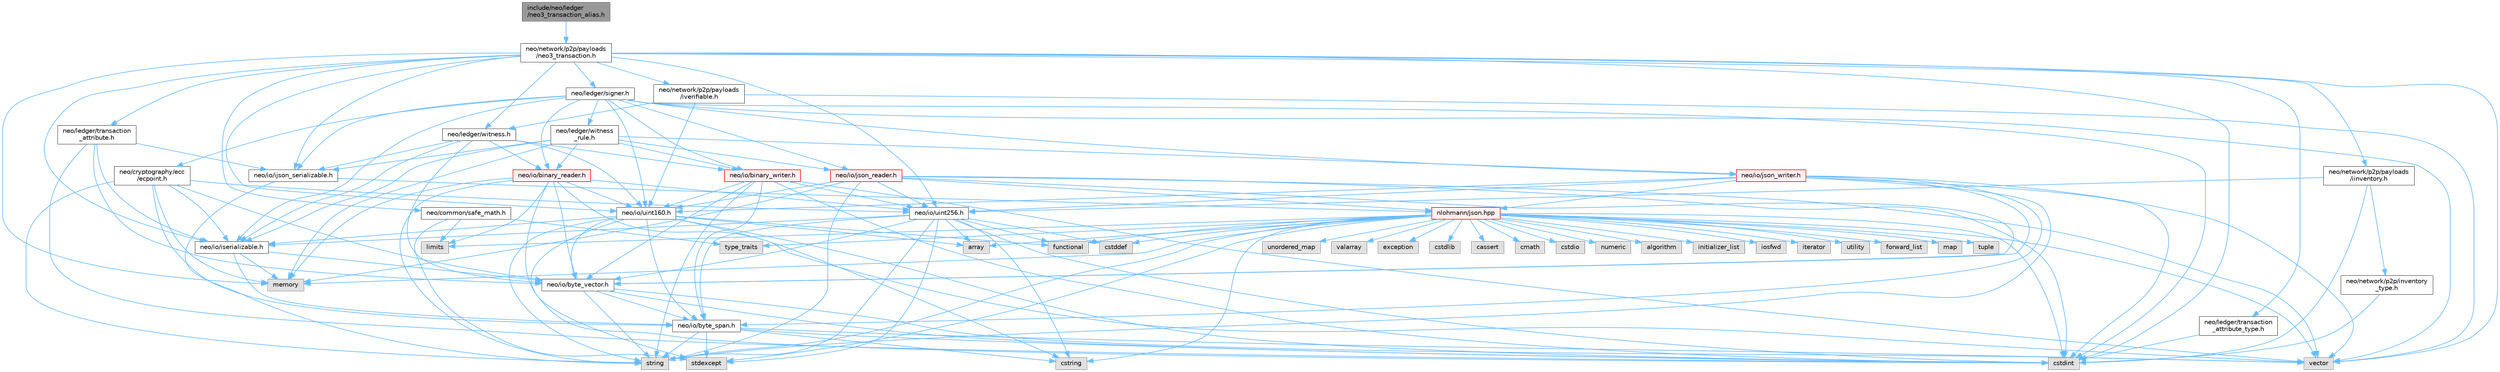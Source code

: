 digraph "include/neo/ledger/neo3_transaction_alias.h"
{
 // LATEX_PDF_SIZE
  bgcolor="transparent";
  edge [fontname=Helvetica,fontsize=10,labelfontname=Helvetica,labelfontsize=10];
  node [fontname=Helvetica,fontsize=10,shape=box,height=0.2,width=0.4];
  Node1 [id="Node000001",label="include/neo/ledger\l/neo3_transaction_alias.h",height=0.2,width=0.4,color="gray40", fillcolor="grey60", style="filled", fontcolor="black",tooltip=" "];
  Node1 -> Node2 [id="edge1_Node000001_Node000002",color="steelblue1",style="solid",tooltip=" "];
  Node2 [id="Node000002",label="neo/network/p2p/payloads\l/neo3_transaction.h",height=0.2,width=0.4,color="grey40", fillcolor="white", style="filled",URL="$neo3__transaction_8h.html",tooltip=" "];
  Node2 -> Node3 [id="edge2_Node000002_Node000003",color="steelblue1",style="solid",tooltip=" "];
  Node3 [id="Node000003",label="neo/common/safe_math.h",height=0.2,width=0.4,color="grey40", fillcolor="white", style="filled",URL="$safe__math_8h.html",tooltip=" "];
  Node3 -> Node4 [id="edge3_Node000003_Node000004",color="steelblue1",style="solid",tooltip=" "];
  Node4 [id="Node000004",label="limits",height=0.2,width=0.4,color="grey60", fillcolor="#E0E0E0", style="filled",tooltip=" "];
  Node3 -> Node5 [id="edge4_Node000003_Node000005",color="steelblue1",style="solid",tooltip=" "];
  Node5 [id="Node000005",label="stdexcept",height=0.2,width=0.4,color="grey60", fillcolor="#E0E0E0", style="filled",tooltip=" "];
  Node3 -> Node6 [id="edge5_Node000003_Node000006",color="steelblue1",style="solid",tooltip=" "];
  Node6 [id="Node000006",label="type_traits",height=0.2,width=0.4,color="grey60", fillcolor="#E0E0E0", style="filled",tooltip=" "];
  Node2 -> Node7 [id="edge6_Node000002_Node000007",color="steelblue1",style="solid",tooltip=" "];
  Node7 [id="Node000007",label="neo/io/ijson_serializable.h",height=0.2,width=0.4,color="grey40", fillcolor="white", style="filled",URL="$ijson__serializable_8h.html",tooltip=" "];
  Node7 -> Node8 [id="edge7_Node000007_Node000008",color="steelblue1",style="solid",tooltip=" "];
  Node8 [id="Node000008",label="nlohmann/json.hpp",height=0.2,width=0.4,color="red", fillcolor="#FFF0F0", style="filled",URL="$json_8hpp.html",tooltip=" "];
  Node8 -> Node9 [id="edge8_Node000008_Node000009",color="steelblue1",style="solid",tooltip=" "];
  Node9 [id="Node000009",label="algorithm",height=0.2,width=0.4,color="grey60", fillcolor="#E0E0E0", style="filled",tooltip=" "];
  Node8 -> Node10 [id="edge9_Node000008_Node000010",color="steelblue1",style="solid",tooltip=" "];
  Node10 [id="Node000010",label="cstddef",height=0.2,width=0.4,color="grey60", fillcolor="#E0E0E0", style="filled",tooltip=" "];
  Node8 -> Node11 [id="edge10_Node000008_Node000011",color="steelblue1",style="solid",tooltip=" "];
  Node11 [id="Node000011",label="functional",height=0.2,width=0.4,color="grey60", fillcolor="#E0E0E0", style="filled",tooltip=" "];
  Node8 -> Node12 [id="edge11_Node000008_Node000012",color="steelblue1",style="solid",tooltip=" "];
  Node12 [id="Node000012",label="initializer_list",height=0.2,width=0.4,color="grey60", fillcolor="#E0E0E0", style="filled",tooltip=" "];
  Node8 -> Node13 [id="edge12_Node000008_Node000013",color="steelblue1",style="solid",tooltip=" "];
  Node13 [id="Node000013",label="iosfwd",height=0.2,width=0.4,color="grey60", fillcolor="#E0E0E0", style="filled",tooltip=" "];
  Node8 -> Node14 [id="edge13_Node000008_Node000014",color="steelblue1",style="solid",tooltip=" "];
  Node14 [id="Node000014",label="iterator",height=0.2,width=0.4,color="grey60", fillcolor="#E0E0E0", style="filled",tooltip=" "];
  Node8 -> Node15 [id="edge14_Node000008_Node000015",color="steelblue1",style="solid",tooltip=" "];
  Node15 [id="Node000015",label="memory",height=0.2,width=0.4,color="grey60", fillcolor="#E0E0E0", style="filled",tooltip=" "];
  Node8 -> Node16 [id="edge15_Node000008_Node000016",color="steelblue1",style="solid",tooltip=" "];
  Node16 [id="Node000016",label="string",height=0.2,width=0.4,color="grey60", fillcolor="#E0E0E0", style="filled",tooltip=" "];
  Node8 -> Node17 [id="edge16_Node000008_Node000017",color="steelblue1",style="solid",tooltip=" "];
  Node17 [id="Node000017",label="utility",height=0.2,width=0.4,color="grey60", fillcolor="#E0E0E0", style="filled",tooltip=" "];
  Node8 -> Node18 [id="edge17_Node000008_Node000018",color="steelblue1",style="solid",tooltip=" "];
  Node18 [id="Node000018",label="vector",height=0.2,width=0.4,color="grey60", fillcolor="#E0E0E0", style="filled",tooltip=" "];
  Node8 -> Node19 [id="edge18_Node000008_Node000019",color="steelblue1",style="solid",tooltip=" "];
  Node19 [id="Node000019",label="array",height=0.2,width=0.4,color="grey60", fillcolor="#E0E0E0", style="filled",tooltip=" "];
  Node8 -> Node20 [id="edge19_Node000008_Node000020",color="steelblue1",style="solid",tooltip=" "];
  Node20 [id="Node000020",label="forward_list",height=0.2,width=0.4,color="grey60", fillcolor="#E0E0E0", style="filled",tooltip=" "];
  Node8 -> Node21 [id="edge20_Node000008_Node000021",color="steelblue1",style="solid",tooltip=" "];
  Node21 [id="Node000021",label="map",height=0.2,width=0.4,color="grey60", fillcolor="#E0E0E0", style="filled",tooltip=" "];
  Node8 -> Node22 [id="edge21_Node000008_Node000022",color="steelblue1",style="solid",tooltip=" "];
  Node22 [id="Node000022",label="tuple",height=0.2,width=0.4,color="grey60", fillcolor="#E0E0E0", style="filled",tooltip=" "];
  Node8 -> Node6 [id="edge22_Node000008_Node000006",color="steelblue1",style="solid",tooltip=" "];
  Node8 -> Node23 [id="edge23_Node000008_Node000023",color="steelblue1",style="solid",tooltip=" "];
  Node23 [id="Node000023",label="unordered_map",height=0.2,width=0.4,color="grey60", fillcolor="#E0E0E0", style="filled",tooltip=" "];
  Node8 -> Node24 [id="edge24_Node000008_Node000024",color="steelblue1",style="solid",tooltip=" "];
  Node24 [id="Node000024",label="valarray",height=0.2,width=0.4,color="grey60", fillcolor="#E0E0E0", style="filled",tooltip=" "];
  Node8 -> Node25 [id="edge25_Node000008_Node000025",color="steelblue1",style="solid",tooltip=" "];
  Node25 [id="Node000025",label="exception",height=0.2,width=0.4,color="grey60", fillcolor="#E0E0E0", style="filled",tooltip=" "];
  Node8 -> Node5 [id="edge26_Node000008_Node000005",color="steelblue1",style="solid",tooltip=" "];
  Node8 -> Node26 [id="edge27_Node000008_Node000026",color="steelblue1",style="solid",tooltip=" "];
  Node26 [id="Node000026",label="cstdint",height=0.2,width=0.4,color="grey60", fillcolor="#E0E0E0", style="filled",tooltip=" "];
  Node8 -> Node27 [id="edge28_Node000008_Node000027",color="steelblue1",style="solid",tooltip=" "];
  Node27 [id="Node000027",label="cstdlib",height=0.2,width=0.4,color="grey60", fillcolor="#E0E0E0", style="filled",tooltip=" "];
  Node8 -> Node28 [id="edge29_Node000008_Node000028",color="steelblue1",style="solid",tooltip=" "];
  Node28 [id="Node000028",label="cassert",height=0.2,width=0.4,color="grey60", fillcolor="#E0E0E0", style="filled",tooltip=" "];
  Node8 -> Node4 [id="edge30_Node000008_Node000004",color="steelblue1",style="solid",tooltip=" "];
  Node8 -> Node29 [id="edge31_Node000008_Node000029",color="steelblue1",style="solid",tooltip=" "];
  Node29 [id="Node000029",label="cstring",height=0.2,width=0.4,color="grey60", fillcolor="#E0E0E0", style="filled",tooltip=" "];
  Node8 -> Node30 [id="edge32_Node000008_Node000030",color="steelblue1",style="solid",tooltip=" "];
  Node30 [id="Node000030",label="cmath",height=0.2,width=0.4,color="grey60", fillcolor="#E0E0E0", style="filled",tooltip=" "];
  Node8 -> Node31 [id="edge33_Node000008_Node000031",color="steelblue1",style="solid",tooltip=" "];
  Node31 [id="Node000031",label="cstdio",height=0.2,width=0.4,color="grey60", fillcolor="#E0E0E0", style="filled",tooltip=" "];
  Node8 -> Node32 [id="edge34_Node000008_Node000032",color="steelblue1",style="solid",tooltip=" "];
  Node32 [id="Node000032",label="numeric",height=0.2,width=0.4,color="grey60", fillcolor="#E0E0E0", style="filled",tooltip=" "];
  Node7 -> Node16 [id="edge35_Node000007_Node000016",color="steelblue1",style="solid",tooltip=" "];
  Node2 -> Node40 [id="edge36_Node000002_Node000040",color="steelblue1",style="solid",tooltip=" "];
  Node40 [id="Node000040",label="neo/io/iserializable.h",height=0.2,width=0.4,color="grey40", fillcolor="white", style="filled",URL="$iserializable_8h.html",tooltip=" "];
  Node40 -> Node41 [id="edge37_Node000040_Node000041",color="steelblue1",style="solid",tooltip=" "];
  Node41 [id="Node000041",label="neo/io/byte_span.h",height=0.2,width=0.4,color="grey40", fillcolor="white", style="filled",URL="$io_2byte__span_8h.html",tooltip=" "];
  Node41 -> Node26 [id="edge38_Node000041_Node000026",color="steelblue1",style="solid",tooltip=" "];
  Node41 -> Node29 [id="edge39_Node000041_Node000029",color="steelblue1",style="solid",tooltip=" "];
  Node41 -> Node5 [id="edge40_Node000041_Node000005",color="steelblue1",style="solid",tooltip=" "];
  Node41 -> Node16 [id="edge41_Node000041_Node000016",color="steelblue1",style="solid",tooltip=" "];
  Node41 -> Node18 [id="edge42_Node000041_Node000018",color="steelblue1",style="solid",tooltip=" "];
  Node40 -> Node42 [id="edge43_Node000040_Node000042",color="steelblue1",style="solid",tooltip=" "];
  Node42 [id="Node000042",label="neo/io/byte_vector.h",height=0.2,width=0.4,color="grey40", fillcolor="white", style="filled",URL="$io_2byte__vector_8h.html",tooltip=" "];
  Node42 -> Node41 [id="edge44_Node000042_Node000041",color="steelblue1",style="solid",tooltip=" "];
  Node42 -> Node26 [id="edge45_Node000042_Node000026",color="steelblue1",style="solid",tooltip=" "];
  Node42 -> Node16 [id="edge46_Node000042_Node000016",color="steelblue1",style="solid",tooltip=" "];
  Node42 -> Node18 [id="edge47_Node000042_Node000018",color="steelblue1",style="solid",tooltip=" "];
  Node40 -> Node15 [id="edge48_Node000040_Node000015",color="steelblue1",style="solid",tooltip=" "];
  Node2 -> Node43 [id="edge49_Node000002_Node000043",color="steelblue1",style="solid",tooltip=" "];
  Node43 [id="Node000043",label="neo/io/uint160.h",height=0.2,width=0.4,color="grey40", fillcolor="white", style="filled",URL="$uint160_8h.html",tooltip=" "];
  Node43 -> Node41 [id="edge50_Node000043_Node000041",color="steelblue1",style="solid",tooltip=" "];
  Node43 -> Node42 [id="edge51_Node000043_Node000042",color="steelblue1",style="solid",tooltip=" "];
  Node43 -> Node40 [id="edge52_Node000043_Node000040",color="steelblue1",style="solid",tooltip=" "];
  Node43 -> Node19 [id="edge53_Node000043_Node000019",color="steelblue1",style="solid",tooltip=" "];
  Node43 -> Node26 [id="edge54_Node000043_Node000026",color="steelblue1",style="solid",tooltip=" "];
  Node43 -> Node29 [id="edge55_Node000043_Node000029",color="steelblue1",style="solid",tooltip=" "];
  Node43 -> Node11 [id="edge56_Node000043_Node000011",color="steelblue1",style="solid",tooltip=" "];
  Node43 -> Node5 [id="edge57_Node000043_Node000005",color="steelblue1",style="solid",tooltip=" "];
  Node43 -> Node16 [id="edge58_Node000043_Node000016",color="steelblue1",style="solid",tooltip=" "];
  Node2 -> Node44 [id="edge59_Node000002_Node000044",color="steelblue1",style="solid",tooltip=" "];
  Node44 [id="Node000044",label="neo/io/uint256.h",height=0.2,width=0.4,color="grey40", fillcolor="white", style="filled",URL="$uint256_8h.html",tooltip=" "];
  Node44 -> Node41 [id="edge60_Node000044_Node000041",color="steelblue1",style="solid",tooltip=" "];
  Node44 -> Node42 [id="edge61_Node000044_Node000042",color="steelblue1",style="solid",tooltip=" "];
  Node44 -> Node40 [id="edge62_Node000044_Node000040",color="steelblue1",style="solid",tooltip=" "];
  Node44 -> Node19 [id="edge63_Node000044_Node000019",color="steelblue1",style="solid",tooltip=" "];
  Node44 -> Node10 [id="edge64_Node000044_Node000010",color="steelblue1",style="solid",tooltip=" "];
  Node44 -> Node26 [id="edge65_Node000044_Node000026",color="steelblue1",style="solid",tooltip=" "];
  Node44 -> Node29 [id="edge66_Node000044_Node000029",color="steelblue1",style="solid",tooltip=" "];
  Node44 -> Node11 [id="edge67_Node000044_Node000011",color="steelblue1",style="solid",tooltip=" "];
  Node44 -> Node5 [id="edge68_Node000044_Node000005",color="steelblue1",style="solid",tooltip=" "];
  Node44 -> Node16 [id="edge69_Node000044_Node000016",color="steelblue1",style="solid",tooltip=" "];
  Node2 -> Node45 [id="edge70_Node000002_Node000045",color="steelblue1",style="solid",tooltip=" "];
  Node45 [id="Node000045",label="neo/ledger/signer.h",height=0.2,width=0.4,color="grey40", fillcolor="white", style="filled",URL="$signer_8h.html",tooltip=" "];
  Node45 -> Node46 [id="edge71_Node000045_Node000046",color="steelblue1",style="solid",tooltip=" "];
  Node46 [id="Node000046",label="neo/cryptography/ecc\l/ecpoint.h",height=0.2,width=0.4,color="grey40", fillcolor="white", style="filled",URL="$ecpoint_8h.html",tooltip=" "];
  Node46 -> Node41 [id="edge72_Node000046_Node000041",color="steelblue1",style="solid",tooltip=" "];
  Node46 -> Node42 [id="edge73_Node000046_Node000042",color="steelblue1",style="solid",tooltip=" "];
  Node46 -> Node40 [id="edge74_Node000046_Node000040",color="steelblue1",style="solid",tooltip=" "];
  Node46 -> Node44 [id="edge75_Node000046_Node000044",color="steelblue1",style="solid",tooltip=" "];
  Node46 -> Node15 [id="edge76_Node000046_Node000015",color="steelblue1",style="solid",tooltip=" "];
  Node46 -> Node16 [id="edge77_Node000046_Node000016",color="steelblue1",style="solid",tooltip=" "];
  Node45 -> Node47 [id="edge78_Node000045_Node000047",color="steelblue1",style="solid",tooltip=" "];
  Node47 [id="Node000047",label="neo/io/binary_reader.h",height=0.2,width=0.4,color="red", fillcolor="#FFF0F0", style="filled",URL="$binary__reader_8h.html",tooltip=" "];
  Node47 -> Node42 [id="edge79_Node000047_Node000042",color="steelblue1",style="solid",tooltip=" "];
  Node47 -> Node43 [id="edge80_Node000047_Node000043",color="steelblue1",style="solid",tooltip=" "];
  Node47 -> Node44 [id="edge81_Node000047_Node000044",color="steelblue1",style="solid",tooltip=" "];
  Node47 -> Node26 [id="edge82_Node000047_Node000026",color="steelblue1",style="solid",tooltip=" "];
  Node47 -> Node4 [id="edge83_Node000047_Node000004",color="steelblue1",style="solid",tooltip=" "];
  Node47 -> Node15 [id="edge84_Node000047_Node000015",color="steelblue1",style="solid",tooltip=" "];
  Node47 -> Node16 [id="edge85_Node000047_Node000016",color="steelblue1",style="solid",tooltip=" "];
  Node47 -> Node18 [id="edge86_Node000047_Node000018",color="steelblue1",style="solid",tooltip=" "];
  Node45 -> Node50 [id="edge87_Node000045_Node000050",color="steelblue1",style="solid",tooltip=" "];
  Node50 [id="Node000050",label="neo/io/binary_writer.h",height=0.2,width=0.4,color="red", fillcolor="#FFF0F0", style="filled",URL="$binary__writer_8h.html",tooltip=" "];
  Node50 -> Node41 [id="edge88_Node000050_Node000041",color="steelblue1",style="solid",tooltip=" "];
  Node50 -> Node42 [id="edge89_Node000050_Node000042",color="steelblue1",style="solid",tooltip=" "];
  Node50 -> Node43 [id="edge90_Node000050_Node000043",color="steelblue1",style="solid",tooltip=" "];
  Node50 -> Node44 [id="edge91_Node000050_Node000044",color="steelblue1",style="solid",tooltip=" "];
  Node50 -> Node26 [id="edge92_Node000050_Node000026",color="steelblue1",style="solid",tooltip=" "];
  Node50 -> Node16 [id="edge93_Node000050_Node000016",color="steelblue1",style="solid",tooltip=" "];
  Node50 -> Node18 [id="edge94_Node000050_Node000018",color="steelblue1",style="solid",tooltip=" "];
  Node45 -> Node7 [id="edge95_Node000045_Node000007",color="steelblue1",style="solid",tooltip=" "];
  Node45 -> Node40 [id="edge96_Node000045_Node000040",color="steelblue1",style="solid",tooltip=" "];
  Node45 -> Node51 [id="edge97_Node000045_Node000051",color="steelblue1",style="solid",tooltip=" "];
  Node51 [id="Node000051",label="neo/io/json_reader.h",height=0.2,width=0.4,color="red", fillcolor="#FFF0F0", style="filled",URL="$json__reader_8h.html",tooltip=" "];
  Node51 -> Node42 [id="edge98_Node000051_Node000042",color="steelblue1",style="solid",tooltip=" "];
  Node51 -> Node43 [id="edge99_Node000051_Node000043",color="steelblue1",style="solid",tooltip=" "];
  Node51 -> Node44 [id="edge100_Node000051_Node000044",color="steelblue1",style="solid",tooltip=" "];
  Node51 -> Node26 [id="edge101_Node000051_Node000026",color="steelblue1",style="solid",tooltip=" "];
  Node51 -> Node15 [id="edge102_Node000051_Node000015",color="steelblue1",style="solid",tooltip=" "];
  Node51 -> Node8 [id="edge103_Node000051_Node000008",color="steelblue1",style="solid",tooltip=" "];
  Node51 -> Node16 [id="edge104_Node000051_Node000016",color="steelblue1",style="solid",tooltip=" "];
  Node51 -> Node18 [id="edge105_Node000051_Node000018",color="steelblue1",style="solid",tooltip=" "];
  Node45 -> Node53 [id="edge106_Node000045_Node000053",color="steelblue1",style="solid",tooltip=" "];
  Node53 [id="Node000053",label="neo/io/json_writer.h",height=0.2,width=0.4,color="red", fillcolor="#FFF0F0", style="filled",URL="$json__writer_8h.html",tooltip=" "];
  Node53 -> Node41 [id="edge107_Node000053_Node000041",color="steelblue1",style="solid",tooltip=" "];
  Node53 -> Node42 [id="edge108_Node000053_Node000042",color="steelblue1",style="solid",tooltip=" "];
  Node53 -> Node43 [id="edge109_Node000053_Node000043",color="steelblue1",style="solid",tooltip=" "];
  Node53 -> Node44 [id="edge110_Node000053_Node000044",color="steelblue1",style="solid",tooltip=" "];
  Node53 -> Node26 [id="edge111_Node000053_Node000026",color="steelblue1",style="solid",tooltip=" "];
  Node53 -> Node8 [id="edge112_Node000053_Node000008",color="steelblue1",style="solid",tooltip=" "];
  Node53 -> Node16 [id="edge113_Node000053_Node000016",color="steelblue1",style="solid",tooltip=" "];
  Node53 -> Node18 [id="edge114_Node000053_Node000018",color="steelblue1",style="solid",tooltip=" "];
  Node45 -> Node43 [id="edge115_Node000045_Node000043",color="steelblue1",style="solid",tooltip=" "];
  Node45 -> Node54 [id="edge116_Node000045_Node000054",color="steelblue1",style="solid",tooltip=" "];
  Node54 [id="Node000054",label="neo/ledger/witness\l_rule.h",height=0.2,width=0.4,color="grey40", fillcolor="white", style="filled",URL="$witness__rule_8h.html",tooltip=" "];
  Node54 -> Node47 [id="edge117_Node000054_Node000047",color="steelblue1",style="solid",tooltip=" "];
  Node54 -> Node50 [id="edge118_Node000054_Node000050",color="steelblue1",style="solid",tooltip=" "];
  Node54 -> Node7 [id="edge119_Node000054_Node000007",color="steelblue1",style="solid",tooltip=" "];
  Node54 -> Node40 [id="edge120_Node000054_Node000040",color="steelblue1",style="solid",tooltip=" "];
  Node54 -> Node51 [id="edge121_Node000054_Node000051",color="steelblue1",style="solid",tooltip=" "];
  Node54 -> Node53 [id="edge122_Node000054_Node000053",color="steelblue1",style="solid",tooltip=" "];
  Node54 -> Node15 [id="edge123_Node000054_Node000015",color="steelblue1",style="solid",tooltip=" "];
  Node45 -> Node26 [id="edge124_Node000045_Node000026",color="steelblue1",style="solid",tooltip=" "];
  Node45 -> Node18 [id="edge125_Node000045_Node000018",color="steelblue1",style="solid",tooltip=" "];
  Node2 -> Node55 [id="edge126_Node000002_Node000055",color="steelblue1",style="solid",tooltip=" "];
  Node55 [id="Node000055",label="neo/ledger/transaction\l_attribute.h",height=0.2,width=0.4,color="grey40", fillcolor="white", style="filled",URL="$transaction__attribute_8h.html",tooltip=" "];
  Node55 -> Node42 [id="edge127_Node000055_Node000042",color="steelblue1",style="solid",tooltip=" "];
  Node55 -> Node7 [id="edge128_Node000055_Node000007",color="steelblue1",style="solid",tooltip=" "];
  Node55 -> Node40 [id="edge129_Node000055_Node000040",color="steelblue1",style="solid",tooltip=" "];
  Node55 -> Node26 [id="edge130_Node000055_Node000026",color="steelblue1",style="solid",tooltip=" "];
  Node2 -> Node56 [id="edge131_Node000002_Node000056",color="steelblue1",style="solid",tooltip=" "];
  Node56 [id="Node000056",label="neo/ledger/transaction\l_attribute_type.h",height=0.2,width=0.4,color="grey40", fillcolor="white", style="filled",URL="$transaction__attribute__type_8h.html",tooltip=" "];
  Node56 -> Node26 [id="edge132_Node000056_Node000026",color="steelblue1",style="solid",tooltip=" "];
  Node2 -> Node57 [id="edge133_Node000002_Node000057",color="steelblue1",style="solid",tooltip=" "];
  Node57 [id="Node000057",label="neo/ledger/witness.h",height=0.2,width=0.4,color="grey40", fillcolor="white", style="filled",URL="$ledger_2witness_8h.html",tooltip=" "];
  Node57 -> Node47 [id="edge134_Node000057_Node000047",color="steelblue1",style="solid",tooltip=" "];
  Node57 -> Node50 [id="edge135_Node000057_Node000050",color="steelblue1",style="solid",tooltip=" "];
  Node57 -> Node42 [id="edge136_Node000057_Node000042",color="steelblue1",style="solid",tooltip=" "];
  Node57 -> Node7 [id="edge137_Node000057_Node000007",color="steelblue1",style="solid",tooltip=" "];
  Node57 -> Node40 [id="edge138_Node000057_Node000040",color="steelblue1",style="solid",tooltip=" "];
  Node57 -> Node43 [id="edge139_Node000057_Node000043",color="steelblue1",style="solid",tooltip=" "];
  Node2 -> Node58 [id="edge140_Node000002_Node000058",color="steelblue1",style="solid",tooltip=" "];
  Node58 [id="Node000058",label="neo/network/p2p/payloads\l/iinventory.h",height=0.2,width=0.4,color="grey40", fillcolor="white", style="filled",URL="$payloads_2iinventory_8h.html",tooltip=" "];
  Node58 -> Node44 [id="edge141_Node000058_Node000044",color="steelblue1",style="solid",tooltip=" "];
  Node58 -> Node59 [id="edge142_Node000058_Node000059",color="steelblue1",style="solid",tooltip=" "];
  Node59 [id="Node000059",label="neo/network/p2p/inventory\l_type.h",height=0.2,width=0.4,color="grey40", fillcolor="white", style="filled",URL="$p2p_2inventory__type_8h.html",tooltip=" "];
  Node59 -> Node26 [id="edge143_Node000059_Node000026",color="steelblue1",style="solid",tooltip=" "];
  Node58 -> Node26 [id="edge144_Node000058_Node000026",color="steelblue1",style="solid",tooltip=" "];
  Node2 -> Node60 [id="edge145_Node000002_Node000060",color="steelblue1",style="solid",tooltip=" "];
  Node60 [id="Node000060",label="neo/network/p2p/payloads\l/iverifiable.h",height=0.2,width=0.4,color="grey40", fillcolor="white", style="filled",URL="$iverifiable_8h.html",tooltip=" "];
  Node60 -> Node43 [id="edge146_Node000060_Node000043",color="steelblue1",style="solid",tooltip=" "];
  Node60 -> Node57 [id="edge147_Node000060_Node000057",color="steelblue1",style="solid",tooltip=" "];
  Node60 -> Node18 [id="edge148_Node000060_Node000018",color="steelblue1",style="solid",tooltip=" "];
  Node2 -> Node26 [id="edge149_Node000002_Node000026",color="steelblue1",style="solid",tooltip=" "];
  Node2 -> Node15 [id="edge150_Node000002_Node000015",color="steelblue1",style="solid",tooltip=" "];
  Node2 -> Node18 [id="edge151_Node000002_Node000018",color="steelblue1",style="solid",tooltip=" "];
}
